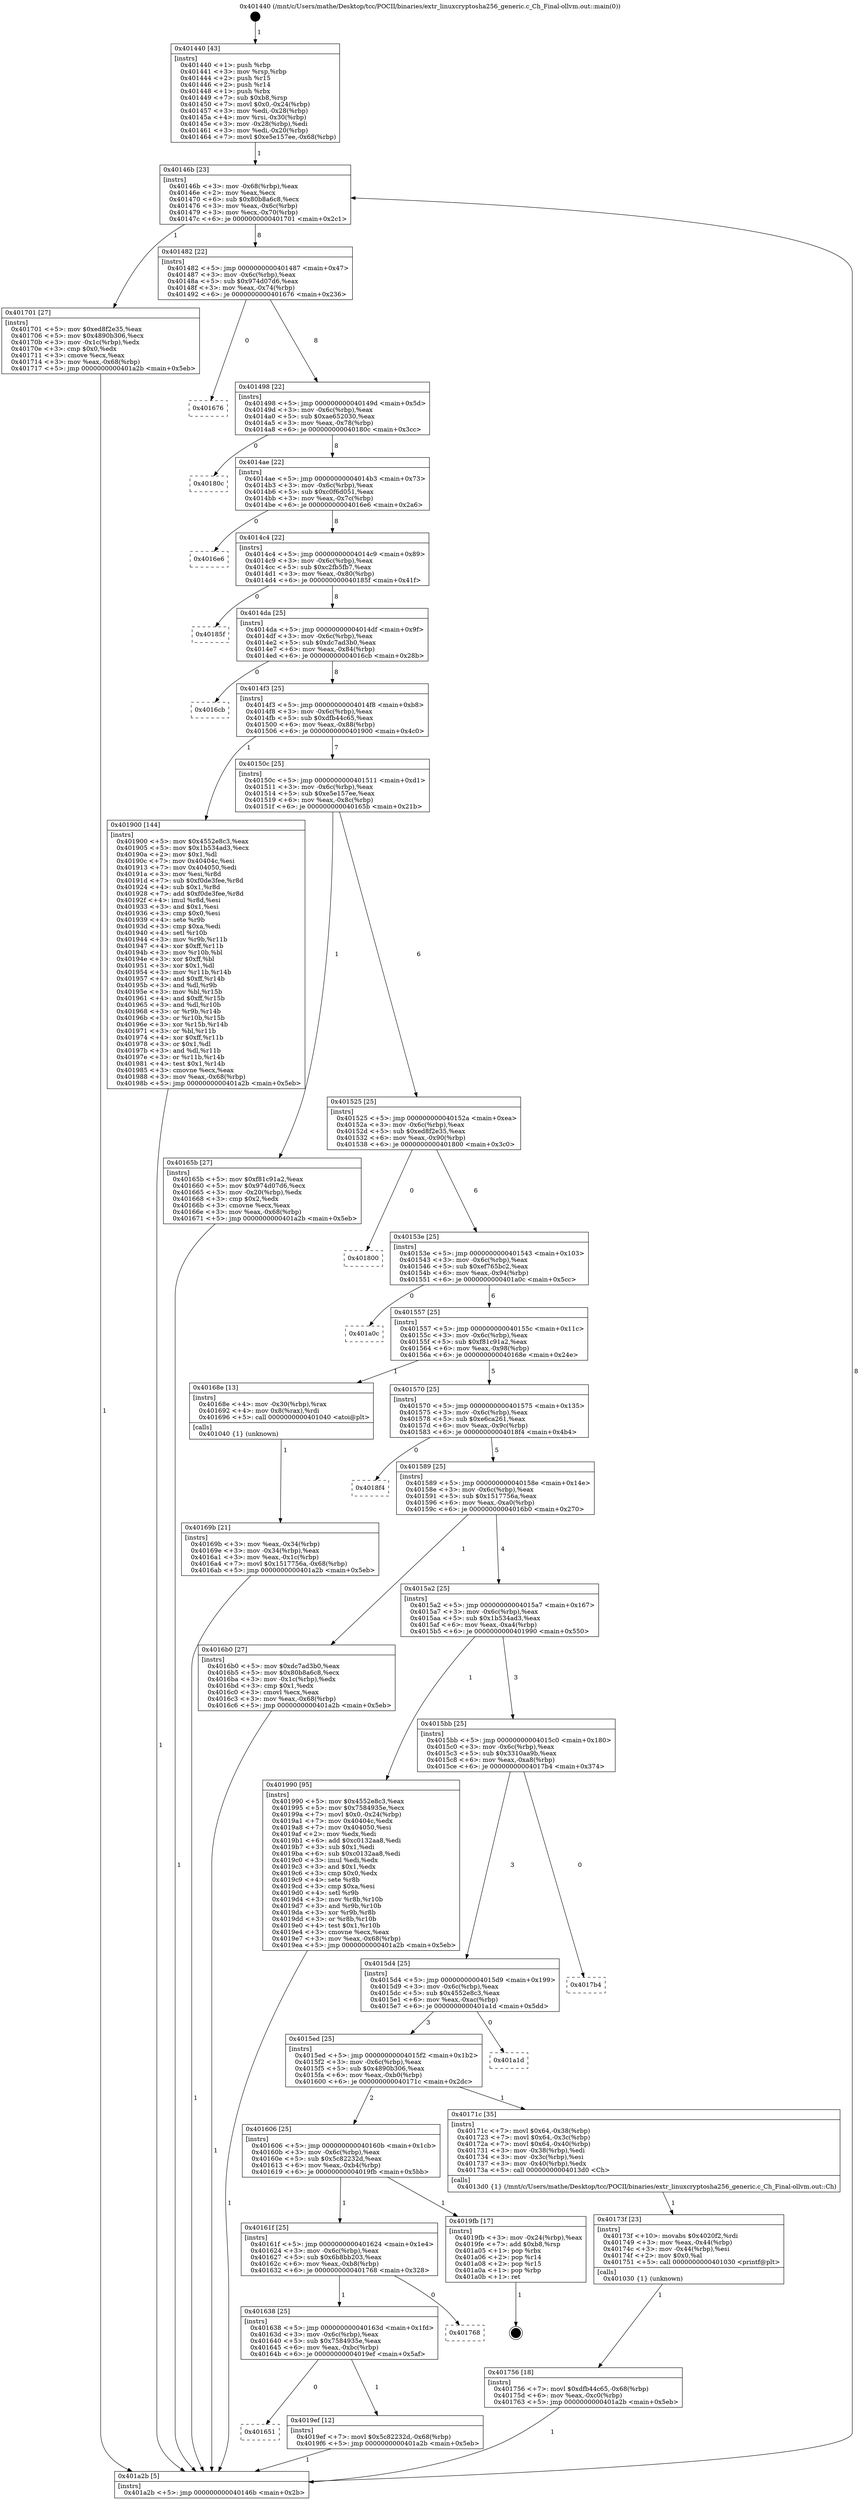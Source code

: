 digraph "0x401440" {
  label = "0x401440 (/mnt/c/Users/mathe/Desktop/tcc/POCII/binaries/extr_linuxcryptosha256_generic.c_Ch_Final-ollvm.out::main(0))"
  labelloc = "t"
  node[shape=record]

  Entry [label="",width=0.3,height=0.3,shape=circle,fillcolor=black,style=filled]
  "0x40146b" [label="{
     0x40146b [23]\l
     | [instrs]\l
     &nbsp;&nbsp;0x40146b \<+3\>: mov -0x68(%rbp),%eax\l
     &nbsp;&nbsp;0x40146e \<+2\>: mov %eax,%ecx\l
     &nbsp;&nbsp;0x401470 \<+6\>: sub $0x80b8a6c8,%ecx\l
     &nbsp;&nbsp;0x401476 \<+3\>: mov %eax,-0x6c(%rbp)\l
     &nbsp;&nbsp;0x401479 \<+3\>: mov %ecx,-0x70(%rbp)\l
     &nbsp;&nbsp;0x40147c \<+6\>: je 0000000000401701 \<main+0x2c1\>\l
  }"]
  "0x401701" [label="{
     0x401701 [27]\l
     | [instrs]\l
     &nbsp;&nbsp;0x401701 \<+5\>: mov $0xed8f2e35,%eax\l
     &nbsp;&nbsp;0x401706 \<+5\>: mov $0x4890b306,%ecx\l
     &nbsp;&nbsp;0x40170b \<+3\>: mov -0x1c(%rbp),%edx\l
     &nbsp;&nbsp;0x40170e \<+3\>: cmp $0x0,%edx\l
     &nbsp;&nbsp;0x401711 \<+3\>: cmove %ecx,%eax\l
     &nbsp;&nbsp;0x401714 \<+3\>: mov %eax,-0x68(%rbp)\l
     &nbsp;&nbsp;0x401717 \<+5\>: jmp 0000000000401a2b \<main+0x5eb\>\l
  }"]
  "0x401482" [label="{
     0x401482 [22]\l
     | [instrs]\l
     &nbsp;&nbsp;0x401482 \<+5\>: jmp 0000000000401487 \<main+0x47\>\l
     &nbsp;&nbsp;0x401487 \<+3\>: mov -0x6c(%rbp),%eax\l
     &nbsp;&nbsp;0x40148a \<+5\>: sub $0x974d07d6,%eax\l
     &nbsp;&nbsp;0x40148f \<+3\>: mov %eax,-0x74(%rbp)\l
     &nbsp;&nbsp;0x401492 \<+6\>: je 0000000000401676 \<main+0x236\>\l
  }"]
  Exit [label="",width=0.3,height=0.3,shape=circle,fillcolor=black,style=filled,peripheries=2]
  "0x401676" [label="{
     0x401676\l
  }", style=dashed]
  "0x401498" [label="{
     0x401498 [22]\l
     | [instrs]\l
     &nbsp;&nbsp;0x401498 \<+5\>: jmp 000000000040149d \<main+0x5d\>\l
     &nbsp;&nbsp;0x40149d \<+3\>: mov -0x6c(%rbp),%eax\l
     &nbsp;&nbsp;0x4014a0 \<+5\>: sub $0xae652030,%eax\l
     &nbsp;&nbsp;0x4014a5 \<+3\>: mov %eax,-0x78(%rbp)\l
     &nbsp;&nbsp;0x4014a8 \<+6\>: je 000000000040180c \<main+0x3cc\>\l
  }"]
  "0x401651" [label="{
     0x401651\l
  }", style=dashed]
  "0x40180c" [label="{
     0x40180c\l
  }", style=dashed]
  "0x4014ae" [label="{
     0x4014ae [22]\l
     | [instrs]\l
     &nbsp;&nbsp;0x4014ae \<+5\>: jmp 00000000004014b3 \<main+0x73\>\l
     &nbsp;&nbsp;0x4014b3 \<+3\>: mov -0x6c(%rbp),%eax\l
     &nbsp;&nbsp;0x4014b6 \<+5\>: sub $0xc0f6d051,%eax\l
     &nbsp;&nbsp;0x4014bb \<+3\>: mov %eax,-0x7c(%rbp)\l
     &nbsp;&nbsp;0x4014be \<+6\>: je 00000000004016e6 \<main+0x2a6\>\l
  }"]
  "0x4019ef" [label="{
     0x4019ef [12]\l
     | [instrs]\l
     &nbsp;&nbsp;0x4019ef \<+7\>: movl $0x5c82232d,-0x68(%rbp)\l
     &nbsp;&nbsp;0x4019f6 \<+5\>: jmp 0000000000401a2b \<main+0x5eb\>\l
  }"]
  "0x4016e6" [label="{
     0x4016e6\l
  }", style=dashed]
  "0x4014c4" [label="{
     0x4014c4 [22]\l
     | [instrs]\l
     &nbsp;&nbsp;0x4014c4 \<+5\>: jmp 00000000004014c9 \<main+0x89\>\l
     &nbsp;&nbsp;0x4014c9 \<+3\>: mov -0x6c(%rbp),%eax\l
     &nbsp;&nbsp;0x4014cc \<+5\>: sub $0xc2fb5fb7,%eax\l
     &nbsp;&nbsp;0x4014d1 \<+3\>: mov %eax,-0x80(%rbp)\l
     &nbsp;&nbsp;0x4014d4 \<+6\>: je 000000000040185f \<main+0x41f\>\l
  }"]
  "0x401638" [label="{
     0x401638 [25]\l
     | [instrs]\l
     &nbsp;&nbsp;0x401638 \<+5\>: jmp 000000000040163d \<main+0x1fd\>\l
     &nbsp;&nbsp;0x40163d \<+3\>: mov -0x6c(%rbp),%eax\l
     &nbsp;&nbsp;0x401640 \<+5\>: sub $0x7584935e,%eax\l
     &nbsp;&nbsp;0x401645 \<+6\>: mov %eax,-0xbc(%rbp)\l
     &nbsp;&nbsp;0x40164b \<+6\>: je 00000000004019ef \<main+0x5af\>\l
  }"]
  "0x40185f" [label="{
     0x40185f\l
  }", style=dashed]
  "0x4014da" [label="{
     0x4014da [25]\l
     | [instrs]\l
     &nbsp;&nbsp;0x4014da \<+5\>: jmp 00000000004014df \<main+0x9f\>\l
     &nbsp;&nbsp;0x4014df \<+3\>: mov -0x6c(%rbp),%eax\l
     &nbsp;&nbsp;0x4014e2 \<+5\>: sub $0xdc7ad3b0,%eax\l
     &nbsp;&nbsp;0x4014e7 \<+6\>: mov %eax,-0x84(%rbp)\l
     &nbsp;&nbsp;0x4014ed \<+6\>: je 00000000004016cb \<main+0x28b\>\l
  }"]
  "0x401768" [label="{
     0x401768\l
  }", style=dashed]
  "0x4016cb" [label="{
     0x4016cb\l
  }", style=dashed]
  "0x4014f3" [label="{
     0x4014f3 [25]\l
     | [instrs]\l
     &nbsp;&nbsp;0x4014f3 \<+5\>: jmp 00000000004014f8 \<main+0xb8\>\l
     &nbsp;&nbsp;0x4014f8 \<+3\>: mov -0x6c(%rbp),%eax\l
     &nbsp;&nbsp;0x4014fb \<+5\>: sub $0xdfb44c65,%eax\l
     &nbsp;&nbsp;0x401500 \<+6\>: mov %eax,-0x88(%rbp)\l
     &nbsp;&nbsp;0x401506 \<+6\>: je 0000000000401900 \<main+0x4c0\>\l
  }"]
  "0x40161f" [label="{
     0x40161f [25]\l
     | [instrs]\l
     &nbsp;&nbsp;0x40161f \<+5\>: jmp 0000000000401624 \<main+0x1e4\>\l
     &nbsp;&nbsp;0x401624 \<+3\>: mov -0x6c(%rbp),%eax\l
     &nbsp;&nbsp;0x401627 \<+5\>: sub $0x6b8bb203,%eax\l
     &nbsp;&nbsp;0x40162c \<+6\>: mov %eax,-0xb8(%rbp)\l
     &nbsp;&nbsp;0x401632 \<+6\>: je 0000000000401768 \<main+0x328\>\l
  }"]
  "0x401900" [label="{
     0x401900 [144]\l
     | [instrs]\l
     &nbsp;&nbsp;0x401900 \<+5\>: mov $0x4552e8c3,%eax\l
     &nbsp;&nbsp;0x401905 \<+5\>: mov $0x1b534ad3,%ecx\l
     &nbsp;&nbsp;0x40190a \<+2\>: mov $0x1,%dl\l
     &nbsp;&nbsp;0x40190c \<+7\>: mov 0x40404c,%esi\l
     &nbsp;&nbsp;0x401913 \<+7\>: mov 0x404050,%edi\l
     &nbsp;&nbsp;0x40191a \<+3\>: mov %esi,%r8d\l
     &nbsp;&nbsp;0x40191d \<+7\>: sub $0xf0de3fee,%r8d\l
     &nbsp;&nbsp;0x401924 \<+4\>: sub $0x1,%r8d\l
     &nbsp;&nbsp;0x401928 \<+7\>: add $0xf0de3fee,%r8d\l
     &nbsp;&nbsp;0x40192f \<+4\>: imul %r8d,%esi\l
     &nbsp;&nbsp;0x401933 \<+3\>: and $0x1,%esi\l
     &nbsp;&nbsp;0x401936 \<+3\>: cmp $0x0,%esi\l
     &nbsp;&nbsp;0x401939 \<+4\>: sete %r9b\l
     &nbsp;&nbsp;0x40193d \<+3\>: cmp $0xa,%edi\l
     &nbsp;&nbsp;0x401940 \<+4\>: setl %r10b\l
     &nbsp;&nbsp;0x401944 \<+3\>: mov %r9b,%r11b\l
     &nbsp;&nbsp;0x401947 \<+4\>: xor $0xff,%r11b\l
     &nbsp;&nbsp;0x40194b \<+3\>: mov %r10b,%bl\l
     &nbsp;&nbsp;0x40194e \<+3\>: xor $0xff,%bl\l
     &nbsp;&nbsp;0x401951 \<+3\>: xor $0x1,%dl\l
     &nbsp;&nbsp;0x401954 \<+3\>: mov %r11b,%r14b\l
     &nbsp;&nbsp;0x401957 \<+4\>: and $0xff,%r14b\l
     &nbsp;&nbsp;0x40195b \<+3\>: and %dl,%r9b\l
     &nbsp;&nbsp;0x40195e \<+3\>: mov %bl,%r15b\l
     &nbsp;&nbsp;0x401961 \<+4\>: and $0xff,%r15b\l
     &nbsp;&nbsp;0x401965 \<+3\>: and %dl,%r10b\l
     &nbsp;&nbsp;0x401968 \<+3\>: or %r9b,%r14b\l
     &nbsp;&nbsp;0x40196b \<+3\>: or %r10b,%r15b\l
     &nbsp;&nbsp;0x40196e \<+3\>: xor %r15b,%r14b\l
     &nbsp;&nbsp;0x401971 \<+3\>: or %bl,%r11b\l
     &nbsp;&nbsp;0x401974 \<+4\>: xor $0xff,%r11b\l
     &nbsp;&nbsp;0x401978 \<+3\>: or $0x1,%dl\l
     &nbsp;&nbsp;0x40197b \<+3\>: and %dl,%r11b\l
     &nbsp;&nbsp;0x40197e \<+3\>: or %r11b,%r14b\l
     &nbsp;&nbsp;0x401981 \<+4\>: test $0x1,%r14b\l
     &nbsp;&nbsp;0x401985 \<+3\>: cmovne %ecx,%eax\l
     &nbsp;&nbsp;0x401988 \<+3\>: mov %eax,-0x68(%rbp)\l
     &nbsp;&nbsp;0x40198b \<+5\>: jmp 0000000000401a2b \<main+0x5eb\>\l
  }"]
  "0x40150c" [label="{
     0x40150c [25]\l
     | [instrs]\l
     &nbsp;&nbsp;0x40150c \<+5\>: jmp 0000000000401511 \<main+0xd1\>\l
     &nbsp;&nbsp;0x401511 \<+3\>: mov -0x6c(%rbp),%eax\l
     &nbsp;&nbsp;0x401514 \<+5\>: sub $0xe5e157ee,%eax\l
     &nbsp;&nbsp;0x401519 \<+6\>: mov %eax,-0x8c(%rbp)\l
     &nbsp;&nbsp;0x40151f \<+6\>: je 000000000040165b \<main+0x21b\>\l
  }"]
  "0x4019fb" [label="{
     0x4019fb [17]\l
     | [instrs]\l
     &nbsp;&nbsp;0x4019fb \<+3\>: mov -0x24(%rbp),%eax\l
     &nbsp;&nbsp;0x4019fe \<+7\>: add $0xb8,%rsp\l
     &nbsp;&nbsp;0x401a05 \<+1\>: pop %rbx\l
     &nbsp;&nbsp;0x401a06 \<+2\>: pop %r14\l
     &nbsp;&nbsp;0x401a08 \<+2\>: pop %r15\l
     &nbsp;&nbsp;0x401a0a \<+1\>: pop %rbp\l
     &nbsp;&nbsp;0x401a0b \<+1\>: ret\l
  }"]
  "0x40165b" [label="{
     0x40165b [27]\l
     | [instrs]\l
     &nbsp;&nbsp;0x40165b \<+5\>: mov $0xf81c91a2,%eax\l
     &nbsp;&nbsp;0x401660 \<+5\>: mov $0x974d07d6,%ecx\l
     &nbsp;&nbsp;0x401665 \<+3\>: mov -0x20(%rbp),%edx\l
     &nbsp;&nbsp;0x401668 \<+3\>: cmp $0x2,%edx\l
     &nbsp;&nbsp;0x40166b \<+3\>: cmovne %ecx,%eax\l
     &nbsp;&nbsp;0x40166e \<+3\>: mov %eax,-0x68(%rbp)\l
     &nbsp;&nbsp;0x401671 \<+5\>: jmp 0000000000401a2b \<main+0x5eb\>\l
  }"]
  "0x401525" [label="{
     0x401525 [25]\l
     | [instrs]\l
     &nbsp;&nbsp;0x401525 \<+5\>: jmp 000000000040152a \<main+0xea\>\l
     &nbsp;&nbsp;0x40152a \<+3\>: mov -0x6c(%rbp),%eax\l
     &nbsp;&nbsp;0x40152d \<+5\>: sub $0xed8f2e35,%eax\l
     &nbsp;&nbsp;0x401532 \<+6\>: mov %eax,-0x90(%rbp)\l
     &nbsp;&nbsp;0x401538 \<+6\>: je 0000000000401800 \<main+0x3c0\>\l
  }"]
  "0x401a2b" [label="{
     0x401a2b [5]\l
     | [instrs]\l
     &nbsp;&nbsp;0x401a2b \<+5\>: jmp 000000000040146b \<main+0x2b\>\l
  }"]
  "0x401440" [label="{
     0x401440 [43]\l
     | [instrs]\l
     &nbsp;&nbsp;0x401440 \<+1\>: push %rbp\l
     &nbsp;&nbsp;0x401441 \<+3\>: mov %rsp,%rbp\l
     &nbsp;&nbsp;0x401444 \<+2\>: push %r15\l
     &nbsp;&nbsp;0x401446 \<+2\>: push %r14\l
     &nbsp;&nbsp;0x401448 \<+1\>: push %rbx\l
     &nbsp;&nbsp;0x401449 \<+7\>: sub $0xb8,%rsp\l
     &nbsp;&nbsp;0x401450 \<+7\>: movl $0x0,-0x24(%rbp)\l
     &nbsp;&nbsp;0x401457 \<+3\>: mov %edi,-0x28(%rbp)\l
     &nbsp;&nbsp;0x40145a \<+4\>: mov %rsi,-0x30(%rbp)\l
     &nbsp;&nbsp;0x40145e \<+3\>: mov -0x28(%rbp),%edi\l
     &nbsp;&nbsp;0x401461 \<+3\>: mov %edi,-0x20(%rbp)\l
     &nbsp;&nbsp;0x401464 \<+7\>: movl $0xe5e157ee,-0x68(%rbp)\l
  }"]
  "0x401756" [label="{
     0x401756 [18]\l
     | [instrs]\l
     &nbsp;&nbsp;0x401756 \<+7\>: movl $0xdfb44c65,-0x68(%rbp)\l
     &nbsp;&nbsp;0x40175d \<+6\>: mov %eax,-0xc0(%rbp)\l
     &nbsp;&nbsp;0x401763 \<+5\>: jmp 0000000000401a2b \<main+0x5eb\>\l
  }"]
  "0x401800" [label="{
     0x401800\l
  }", style=dashed]
  "0x40153e" [label="{
     0x40153e [25]\l
     | [instrs]\l
     &nbsp;&nbsp;0x40153e \<+5\>: jmp 0000000000401543 \<main+0x103\>\l
     &nbsp;&nbsp;0x401543 \<+3\>: mov -0x6c(%rbp),%eax\l
     &nbsp;&nbsp;0x401546 \<+5\>: sub $0xef765bc2,%eax\l
     &nbsp;&nbsp;0x40154b \<+6\>: mov %eax,-0x94(%rbp)\l
     &nbsp;&nbsp;0x401551 \<+6\>: je 0000000000401a0c \<main+0x5cc\>\l
  }"]
  "0x40173f" [label="{
     0x40173f [23]\l
     | [instrs]\l
     &nbsp;&nbsp;0x40173f \<+10\>: movabs $0x4020f2,%rdi\l
     &nbsp;&nbsp;0x401749 \<+3\>: mov %eax,-0x44(%rbp)\l
     &nbsp;&nbsp;0x40174c \<+3\>: mov -0x44(%rbp),%esi\l
     &nbsp;&nbsp;0x40174f \<+2\>: mov $0x0,%al\l
     &nbsp;&nbsp;0x401751 \<+5\>: call 0000000000401030 \<printf@plt\>\l
     | [calls]\l
     &nbsp;&nbsp;0x401030 \{1\} (unknown)\l
  }"]
  "0x401a0c" [label="{
     0x401a0c\l
  }", style=dashed]
  "0x401557" [label="{
     0x401557 [25]\l
     | [instrs]\l
     &nbsp;&nbsp;0x401557 \<+5\>: jmp 000000000040155c \<main+0x11c\>\l
     &nbsp;&nbsp;0x40155c \<+3\>: mov -0x6c(%rbp),%eax\l
     &nbsp;&nbsp;0x40155f \<+5\>: sub $0xf81c91a2,%eax\l
     &nbsp;&nbsp;0x401564 \<+6\>: mov %eax,-0x98(%rbp)\l
     &nbsp;&nbsp;0x40156a \<+6\>: je 000000000040168e \<main+0x24e\>\l
  }"]
  "0x401606" [label="{
     0x401606 [25]\l
     | [instrs]\l
     &nbsp;&nbsp;0x401606 \<+5\>: jmp 000000000040160b \<main+0x1cb\>\l
     &nbsp;&nbsp;0x40160b \<+3\>: mov -0x6c(%rbp),%eax\l
     &nbsp;&nbsp;0x40160e \<+5\>: sub $0x5c82232d,%eax\l
     &nbsp;&nbsp;0x401613 \<+6\>: mov %eax,-0xb4(%rbp)\l
     &nbsp;&nbsp;0x401619 \<+6\>: je 00000000004019fb \<main+0x5bb\>\l
  }"]
  "0x40168e" [label="{
     0x40168e [13]\l
     | [instrs]\l
     &nbsp;&nbsp;0x40168e \<+4\>: mov -0x30(%rbp),%rax\l
     &nbsp;&nbsp;0x401692 \<+4\>: mov 0x8(%rax),%rdi\l
     &nbsp;&nbsp;0x401696 \<+5\>: call 0000000000401040 \<atoi@plt\>\l
     | [calls]\l
     &nbsp;&nbsp;0x401040 \{1\} (unknown)\l
  }"]
  "0x401570" [label="{
     0x401570 [25]\l
     | [instrs]\l
     &nbsp;&nbsp;0x401570 \<+5\>: jmp 0000000000401575 \<main+0x135\>\l
     &nbsp;&nbsp;0x401575 \<+3\>: mov -0x6c(%rbp),%eax\l
     &nbsp;&nbsp;0x401578 \<+5\>: sub $0xe6ca261,%eax\l
     &nbsp;&nbsp;0x40157d \<+6\>: mov %eax,-0x9c(%rbp)\l
     &nbsp;&nbsp;0x401583 \<+6\>: je 00000000004018f4 \<main+0x4b4\>\l
  }"]
  "0x40169b" [label="{
     0x40169b [21]\l
     | [instrs]\l
     &nbsp;&nbsp;0x40169b \<+3\>: mov %eax,-0x34(%rbp)\l
     &nbsp;&nbsp;0x40169e \<+3\>: mov -0x34(%rbp),%eax\l
     &nbsp;&nbsp;0x4016a1 \<+3\>: mov %eax,-0x1c(%rbp)\l
     &nbsp;&nbsp;0x4016a4 \<+7\>: movl $0x1517756a,-0x68(%rbp)\l
     &nbsp;&nbsp;0x4016ab \<+5\>: jmp 0000000000401a2b \<main+0x5eb\>\l
  }"]
  "0x40171c" [label="{
     0x40171c [35]\l
     | [instrs]\l
     &nbsp;&nbsp;0x40171c \<+7\>: movl $0x64,-0x38(%rbp)\l
     &nbsp;&nbsp;0x401723 \<+7\>: movl $0x64,-0x3c(%rbp)\l
     &nbsp;&nbsp;0x40172a \<+7\>: movl $0x64,-0x40(%rbp)\l
     &nbsp;&nbsp;0x401731 \<+3\>: mov -0x38(%rbp),%edi\l
     &nbsp;&nbsp;0x401734 \<+3\>: mov -0x3c(%rbp),%esi\l
     &nbsp;&nbsp;0x401737 \<+3\>: mov -0x40(%rbp),%edx\l
     &nbsp;&nbsp;0x40173a \<+5\>: call 00000000004013d0 \<Ch\>\l
     | [calls]\l
     &nbsp;&nbsp;0x4013d0 \{1\} (/mnt/c/Users/mathe/Desktop/tcc/POCII/binaries/extr_linuxcryptosha256_generic.c_Ch_Final-ollvm.out::Ch)\l
  }"]
  "0x4018f4" [label="{
     0x4018f4\l
  }", style=dashed]
  "0x401589" [label="{
     0x401589 [25]\l
     | [instrs]\l
     &nbsp;&nbsp;0x401589 \<+5\>: jmp 000000000040158e \<main+0x14e\>\l
     &nbsp;&nbsp;0x40158e \<+3\>: mov -0x6c(%rbp),%eax\l
     &nbsp;&nbsp;0x401591 \<+5\>: sub $0x1517756a,%eax\l
     &nbsp;&nbsp;0x401596 \<+6\>: mov %eax,-0xa0(%rbp)\l
     &nbsp;&nbsp;0x40159c \<+6\>: je 00000000004016b0 \<main+0x270\>\l
  }"]
  "0x4015ed" [label="{
     0x4015ed [25]\l
     | [instrs]\l
     &nbsp;&nbsp;0x4015ed \<+5\>: jmp 00000000004015f2 \<main+0x1b2\>\l
     &nbsp;&nbsp;0x4015f2 \<+3\>: mov -0x6c(%rbp),%eax\l
     &nbsp;&nbsp;0x4015f5 \<+5\>: sub $0x4890b306,%eax\l
     &nbsp;&nbsp;0x4015fa \<+6\>: mov %eax,-0xb0(%rbp)\l
     &nbsp;&nbsp;0x401600 \<+6\>: je 000000000040171c \<main+0x2dc\>\l
  }"]
  "0x4016b0" [label="{
     0x4016b0 [27]\l
     | [instrs]\l
     &nbsp;&nbsp;0x4016b0 \<+5\>: mov $0xdc7ad3b0,%eax\l
     &nbsp;&nbsp;0x4016b5 \<+5\>: mov $0x80b8a6c8,%ecx\l
     &nbsp;&nbsp;0x4016ba \<+3\>: mov -0x1c(%rbp),%edx\l
     &nbsp;&nbsp;0x4016bd \<+3\>: cmp $0x1,%edx\l
     &nbsp;&nbsp;0x4016c0 \<+3\>: cmovl %ecx,%eax\l
     &nbsp;&nbsp;0x4016c3 \<+3\>: mov %eax,-0x68(%rbp)\l
     &nbsp;&nbsp;0x4016c6 \<+5\>: jmp 0000000000401a2b \<main+0x5eb\>\l
  }"]
  "0x4015a2" [label="{
     0x4015a2 [25]\l
     | [instrs]\l
     &nbsp;&nbsp;0x4015a2 \<+5\>: jmp 00000000004015a7 \<main+0x167\>\l
     &nbsp;&nbsp;0x4015a7 \<+3\>: mov -0x6c(%rbp),%eax\l
     &nbsp;&nbsp;0x4015aa \<+5\>: sub $0x1b534ad3,%eax\l
     &nbsp;&nbsp;0x4015af \<+6\>: mov %eax,-0xa4(%rbp)\l
     &nbsp;&nbsp;0x4015b5 \<+6\>: je 0000000000401990 \<main+0x550\>\l
  }"]
  "0x401a1d" [label="{
     0x401a1d\l
  }", style=dashed]
  "0x401990" [label="{
     0x401990 [95]\l
     | [instrs]\l
     &nbsp;&nbsp;0x401990 \<+5\>: mov $0x4552e8c3,%eax\l
     &nbsp;&nbsp;0x401995 \<+5\>: mov $0x7584935e,%ecx\l
     &nbsp;&nbsp;0x40199a \<+7\>: movl $0x0,-0x24(%rbp)\l
     &nbsp;&nbsp;0x4019a1 \<+7\>: mov 0x40404c,%edx\l
     &nbsp;&nbsp;0x4019a8 \<+7\>: mov 0x404050,%esi\l
     &nbsp;&nbsp;0x4019af \<+2\>: mov %edx,%edi\l
     &nbsp;&nbsp;0x4019b1 \<+6\>: add $0xc0132aa8,%edi\l
     &nbsp;&nbsp;0x4019b7 \<+3\>: sub $0x1,%edi\l
     &nbsp;&nbsp;0x4019ba \<+6\>: sub $0xc0132aa8,%edi\l
     &nbsp;&nbsp;0x4019c0 \<+3\>: imul %edi,%edx\l
     &nbsp;&nbsp;0x4019c3 \<+3\>: and $0x1,%edx\l
     &nbsp;&nbsp;0x4019c6 \<+3\>: cmp $0x0,%edx\l
     &nbsp;&nbsp;0x4019c9 \<+4\>: sete %r8b\l
     &nbsp;&nbsp;0x4019cd \<+3\>: cmp $0xa,%esi\l
     &nbsp;&nbsp;0x4019d0 \<+4\>: setl %r9b\l
     &nbsp;&nbsp;0x4019d4 \<+3\>: mov %r8b,%r10b\l
     &nbsp;&nbsp;0x4019d7 \<+3\>: and %r9b,%r10b\l
     &nbsp;&nbsp;0x4019da \<+3\>: xor %r9b,%r8b\l
     &nbsp;&nbsp;0x4019dd \<+3\>: or %r8b,%r10b\l
     &nbsp;&nbsp;0x4019e0 \<+4\>: test $0x1,%r10b\l
     &nbsp;&nbsp;0x4019e4 \<+3\>: cmovne %ecx,%eax\l
     &nbsp;&nbsp;0x4019e7 \<+3\>: mov %eax,-0x68(%rbp)\l
     &nbsp;&nbsp;0x4019ea \<+5\>: jmp 0000000000401a2b \<main+0x5eb\>\l
  }"]
  "0x4015bb" [label="{
     0x4015bb [25]\l
     | [instrs]\l
     &nbsp;&nbsp;0x4015bb \<+5\>: jmp 00000000004015c0 \<main+0x180\>\l
     &nbsp;&nbsp;0x4015c0 \<+3\>: mov -0x6c(%rbp),%eax\l
     &nbsp;&nbsp;0x4015c3 \<+5\>: sub $0x3310aa9b,%eax\l
     &nbsp;&nbsp;0x4015c8 \<+6\>: mov %eax,-0xa8(%rbp)\l
     &nbsp;&nbsp;0x4015ce \<+6\>: je 00000000004017b4 \<main+0x374\>\l
  }"]
  "0x4015d4" [label="{
     0x4015d4 [25]\l
     | [instrs]\l
     &nbsp;&nbsp;0x4015d4 \<+5\>: jmp 00000000004015d9 \<main+0x199\>\l
     &nbsp;&nbsp;0x4015d9 \<+3\>: mov -0x6c(%rbp),%eax\l
     &nbsp;&nbsp;0x4015dc \<+5\>: sub $0x4552e8c3,%eax\l
     &nbsp;&nbsp;0x4015e1 \<+6\>: mov %eax,-0xac(%rbp)\l
     &nbsp;&nbsp;0x4015e7 \<+6\>: je 0000000000401a1d \<main+0x5dd\>\l
  }"]
  "0x4017b4" [label="{
     0x4017b4\l
  }", style=dashed]
  Entry -> "0x401440" [label=" 1"]
  "0x40146b" -> "0x401701" [label=" 1"]
  "0x40146b" -> "0x401482" [label=" 8"]
  "0x4019fb" -> Exit [label=" 1"]
  "0x401482" -> "0x401676" [label=" 0"]
  "0x401482" -> "0x401498" [label=" 8"]
  "0x4019ef" -> "0x401a2b" [label=" 1"]
  "0x401498" -> "0x40180c" [label=" 0"]
  "0x401498" -> "0x4014ae" [label=" 8"]
  "0x401638" -> "0x401651" [label=" 0"]
  "0x4014ae" -> "0x4016e6" [label=" 0"]
  "0x4014ae" -> "0x4014c4" [label=" 8"]
  "0x401638" -> "0x4019ef" [label=" 1"]
  "0x4014c4" -> "0x40185f" [label=" 0"]
  "0x4014c4" -> "0x4014da" [label=" 8"]
  "0x40161f" -> "0x401638" [label=" 1"]
  "0x4014da" -> "0x4016cb" [label=" 0"]
  "0x4014da" -> "0x4014f3" [label=" 8"]
  "0x40161f" -> "0x401768" [label=" 0"]
  "0x4014f3" -> "0x401900" [label=" 1"]
  "0x4014f3" -> "0x40150c" [label=" 7"]
  "0x401606" -> "0x40161f" [label=" 1"]
  "0x40150c" -> "0x40165b" [label=" 1"]
  "0x40150c" -> "0x401525" [label=" 6"]
  "0x40165b" -> "0x401a2b" [label=" 1"]
  "0x401440" -> "0x40146b" [label=" 1"]
  "0x401a2b" -> "0x40146b" [label=" 8"]
  "0x401606" -> "0x4019fb" [label=" 1"]
  "0x401525" -> "0x401800" [label=" 0"]
  "0x401525" -> "0x40153e" [label=" 6"]
  "0x401990" -> "0x401a2b" [label=" 1"]
  "0x40153e" -> "0x401a0c" [label=" 0"]
  "0x40153e" -> "0x401557" [label=" 6"]
  "0x401900" -> "0x401a2b" [label=" 1"]
  "0x401557" -> "0x40168e" [label=" 1"]
  "0x401557" -> "0x401570" [label=" 5"]
  "0x40168e" -> "0x40169b" [label=" 1"]
  "0x40169b" -> "0x401a2b" [label=" 1"]
  "0x401756" -> "0x401a2b" [label=" 1"]
  "0x401570" -> "0x4018f4" [label=" 0"]
  "0x401570" -> "0x401589" [label=" 5"]
  "0x40173f" -> "0x401756" [label=" 1"]
  "0x401589" -> "0x4016b0" [label=" 1"]
  "0x401589" -> "0x4015a2" [label=" 4"]
  "0x4016b0" -> "0x401a2b" [label=" 1"]
  "0x401701" -> "0x401a2b" [label=" 1"]
  "0x4015ed" -> "0x401606" [label=" 2"]
  "0x4015a2" -> "0x401990" [label=" 1"]
  "0x4015a2" -> "0x4015bb" [label=" 3"]
  "0x4015ed" -> "0x40171c" [label=" 1"]
  "0x4015bb" -> "0x4017b4" [label=" 0"]
  "0x4015bb" -> "0x4015d4" [label=" 3"]
  "0x40171c" -> "0x40173f" [label=" 1"]
  "0x4015d4" -> "0x401a1d" [label=" 0"]
  "0x4015d4" -> "0x4015ed" [label=" 3"]
}
